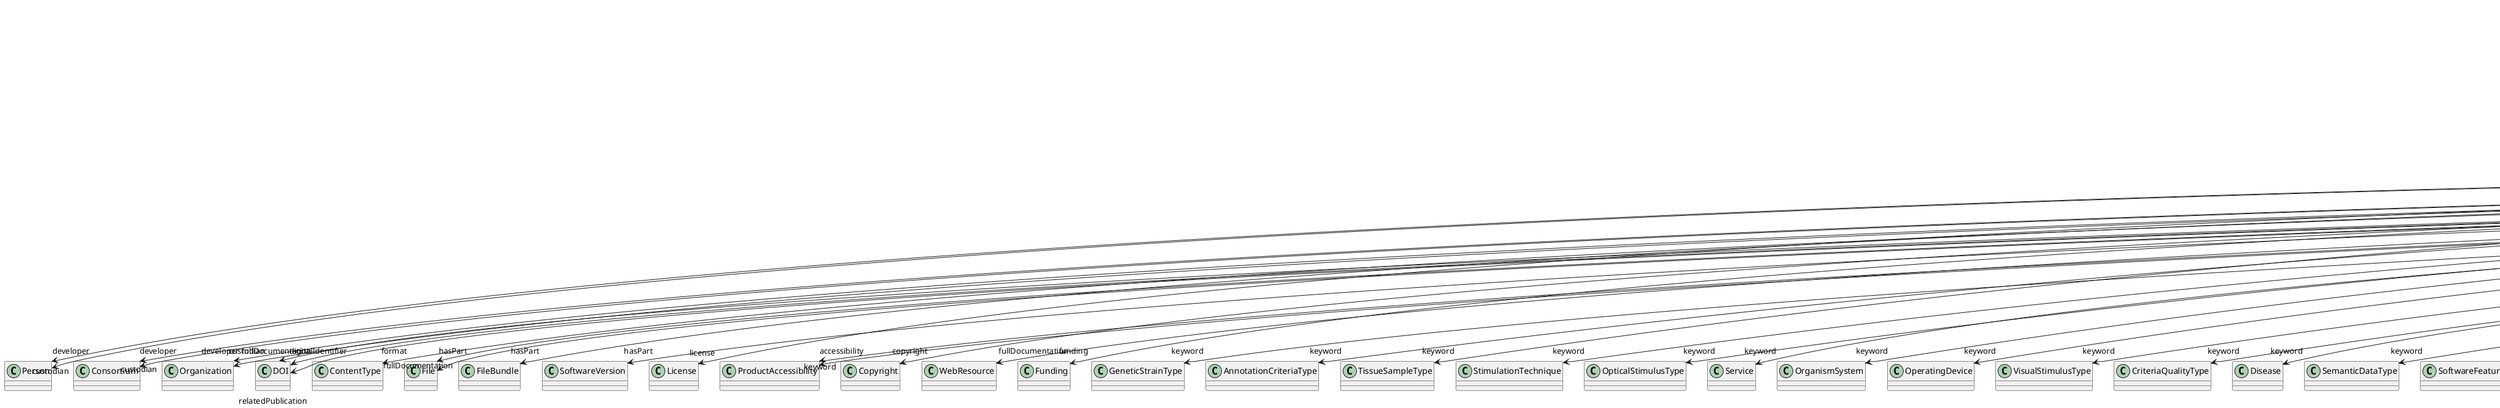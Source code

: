 @startuml
class WorkflowRecipeVersion {
+developer
+digitalIdentifier
+format
+hasPart
+isAlternativeVersionOf
+isNewVersionOf
+license
+accessibility
+copyright
+custodian
+description
+fullDocumentation
+fullName
+funding
+homepage
+howToCite
+keyword
+otherContribution
+relatedPublication
+releaseDate
+repository
+shortName
+supportChannel
+versionIdentifier
+versionInnovation

}
WorkflowRecipeVersion -d-> "developer" Person
WorkflowRecipeVersion -d-> "developer" Consortium
WorkflowRecipeVersion -d-> "developer" Organization
WorkflowRecipeVersion -d-> "digitalIdentifier" DOI
WorkflowRecipeVersion -d-> "format" ContentType
WorkflowRecipeVersion -d-> "hasPart" WorkflowRecipeVersion
WorkflowRecipeVersion -d-> "hasPart" File
WorkflowRecipeVersion -d-> "hasPart" FileBundle
WorkflowRecipeVersion -d-> "hasPart" SoftwareVersion
WorkflowRecipeVersion -d-> "isAlternativeVersionOf" WorkflowRecipeVersion
WorkflowRecipeVersion -d-> "isNewVersionOf" WorkflowRecipeVersion
WorkflowRecipeVersion -d-> "license" License
WorkflowRecipeVersion -d-> "accessibility" ProductAccessibility
WorkflowRecipeVersion -d-> "copyright" Copyright
WorkflowRecipeVersion -d-> "custodian" Person
WorkflowRecipeVersion -d-> "custodian" Consortium
WorkflowRecipeVersion -d-> "custodian" Organization
WorkflowRecipeVersion -d-> "fullDocumentation" DOI
WorkflowRecipeVersion -d-> "fullDocumentation" File
WorkflowRecipeVersion -d-> "fullDocumentation" WebResource
WorkflowRecipeVersion -d-> "funding" Funding
WorkflowRecipeVersion -d-> "keyword" GeneticStrainType
WorkflowRecipeVersion -d-> "keyword" AnnotationCriteriaType
WorkflowRecipeVersion -d-> "keyword" TissueSampleType
WorkflowRecipeVersion -d-> "keyword" ProductAccessibility
WorkflowRecipeVersion -d-> "keyword" StimulationTechnique
WorkflowRecipeVersion -d-> "keyword" OpticalStimulusType
WorkflowRecipeVersion -d-> "keyword" Service
WorkflowRecipeVersion -d-> "keyword" OrganismSystem
WorkflowRecipeVersion -d-> "keyword" OperatingDevice
WorkflowRecipeVersion -d-> "keyword" VisualStimulusType
WorkflowRecipeVersion -d-> "keyword" CriteriaQualityType
WorkflowRecipeVersion -d-> "keyword" Disease
WorkflowRecipeVersion -d-> "keyword" SemanticDataType
WorkflowRecipeVersion -d-> "keyword" SoftwareFeature
WorkflowRecipeVersion -d-> "keyword" AtlasType
WorkflowRecipeVersion -d-> "keyword" StimulationApproach
WorkflowRecipeVersion -d-> "keyword" AnatomicalIdentificationType
WorkflowRecipeVersion -d-> "keyword" ProgrammingLanguage
WorkflowRecipeVersion -d-> "keyword" MeasuredSignalType
WorkflowRecipeVersion -d-> "keyword" MeasuredQuantity
WorkflowRecipeVersion -d-> "keyword" DataType
WorkflowRecipeVersion -d-> "keyword" DeviceType
WorkflowRecipeVersion -d-> "keyword" ModelScope
WorkflowRecipeVersion -d-> "keyword" UnitOfMeasurement
WorkflowRecipeVersion -d-> "keyword" AnatomicalPlane
WorkflowRecipeVersion -d-> "keyword" CranialWindowConstructionType
WorkflowRecipeVersion -d-> "keyword" CellType
WorkflowRecipeVersion -d-> "keyword" Species
WorkflowRecipeVersion -d-> "keyword" BiologicalSex
WorkflowRecipeVersion -d-> "keyword" PatchClampVariation
WorkflowRecipeVersion -d-> "keyword" AgeCategory
WorkflowRecipeVersion -d-> "keyword" AnatomicalAxesOrientation
WorkflowRecipeVersion -d-> "keyword" Laterality
WorkflowRecipeVersion -d-> "keyword" QualitativeOverlap
WorkflowRecipeVersion -d-> "keyword" Handedness
WorkflowRecipeVersion -d-> "keyword" FileUsageRole
WorkflowRecipeVersion -d-> "keyword" Terminology
WorkflowRecipeVersion -d-> "keyword" TissueSampleAttribute
WorkflowRecipeVersion -d-> "keyword" EthicsAssessment
WorkflowRecipeVersion -d-> "keyword" ChemicalMixtureType
WorkflowRecipeVersion -d-> "keyword" Technique
WorkflowRecipeVersion -d-> "keyword" EducationalLevel
WorkflowRecipeVersion -d-> "keyword" OrganismSubstance
WorkflowRecipeVersion -d-> "keyword" BreedingType
WorkflowRecipeVersion -d-> "keyword" SoftwareApplicationCategory
WorkflowRecipeVersion -d-> "keyword" OlfactoryStimulusType
WorkflowRecipeVersion -d-> "keyword" TermSuggestion
WorkflowRecipeVersion -d-> "keyword" AnnotationType
WorkflowRecipeVersion -d-> "keyword" AuditoryStimulusType
WorkflowRecipeVersion -d-> "keyword" TactileStimulusType
WorkflowRecipeVersion -d-> "keyword" ExperimentalApproach
WorkflowRecipeVersion -d-> "keyword" SubjectAttribute
WorkflowRecipeVersion -d-> "keyword" AnalysisTechnique
WorkflowRecipeVersion -d-> "keyword" PreparationType
WorkflowRecipeVersion -d-> "keyword" MetaDataModelType
WorkflowRecipeVersion -d-> "keyword" FileBundleGrouping
WorkflowRecipeVersion -d-> "keyword" ElectricalStimulusType
WorkflowRecipeVersion -d-> "keyword" UBERONParcellation
WorkflowRecipeVersion -d-> "keyword" Organ
WorkflowRecipeVersion -d-> "keyword" Colormap
WorkflowRecipeVersion -d-> "keyword" DiseaseModel
WorkflowRecipeVersion -d-> "keyword" OperatingSystem
WorkflowRecipeVersion -d-> "keyword" DifferenceMeasure
WorkflowRecipeVersion -d-> "keyword" BiologicalOrder
WorkflowRecipeVersion -d-> "keyword" ContributionType
WorkflowRecipeVersion -d-> "keyword" SubcellularEntity
WorkflowRecipeVersion -d-> "keyword" BiologicalProcess
WorkflowRecipeVersion -d-> "keyword" Language
WorkflowRecipeVersion -d-> "keyword" LearningResourceType
WorkflowRecipeVersion -d-> "keyword" ActionStatusType
WorkflowRecipeVersion -d-> "keyword" GustatoryStimulusType
WorkflowRecipeVersion -d-> "keyword" TypeOfUncertainty
WorkflowRecipeVersion -d-> "keyword" ModelAbstractionLevel
WorkflowRecipeVersion -d-> "keyword" CellCultureType
WorkflowRecipeVersion -d-> "keyword" FileRepositoryType
WorkflowRecipeVersion -d-> "keyword" MolecularEntity
WorkflowRecipeVersion -d-> "keyword" SetupType
WorkflowRecipeVersion -d-> "keyword" CranialWindowReinforcementType
WorkflowRecipeVersion -d-> "otherContribution" Contribution
WorkflowRecipeVersion -d-> "relatedPublication" Chapter
WorkflowRecipeVersion -d-> "relatedPublication" ScholarlyArticle
WorkflowRecipeVersion -d-> "relatedPublication" Book
WorkflowRecipeVersion -d-> "relatedPublication" ISSN
WorkflowRecipeVersion -d-> "relatedPublication" HANDLE
WorkflowRecipeVersion -d-> "relatedPublication" ISBN
WorkflowRecipeVersion -d-> "relatedPublication" DOI
WorkflowRecipeVersion -d-> "repository" FileRepository

@enduml